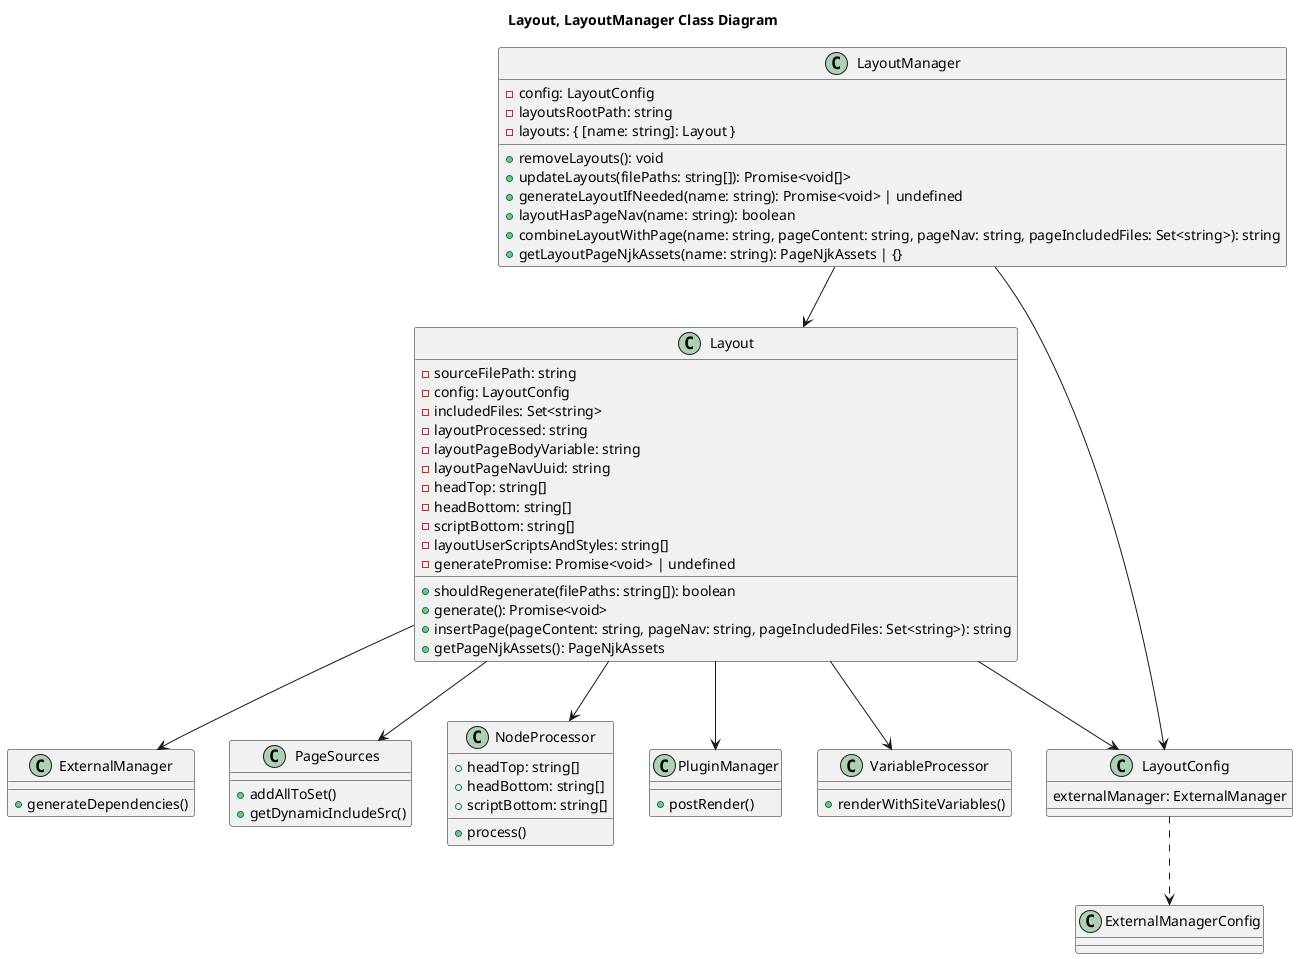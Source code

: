 @startuml
title Layout, LayoutManager Class Diagram
class Layout {
  - sourceFilePath: string
  - config: LayoutConfig
  - includedFiles: Set<string>
  - layoutProcessed: string
  - layoutPageBodyVariable: string
  - layoutPageNavUuid: string
  - headTop: string[]
  - headBottom: string[]
  - scriptBottom: string[]
  - layoutUserScriptsAndStyles: string[]
  - generatePromise: Promise<void> | undefined

  + shouldRegenerate(filePaths: string[]): boolean
  + generate(): Promise<void>
  + insertPage(pageContent: string, pageNav: string, pageIncludedFiles: Set<string>): string
  + getPageNjkAssets(): PageNjkAssets
}

class LayoutManager {
  - config: LayoutConfig
  - layoutsRootPath: string
  - layouts: { [name: string]: Layout }

  + removeLayouts(): void
  + updateLayouts(filePaths: string[]): Promise<void[]>
  + generateLayoutIfNeeded(name: string): Promise<void> | undefined
  + layoutHasPageNav(name: string): boolean
  + combineLayoutWithPage(name: string, pageContent: string, pageNav: string, pageIncludedFiles: Set<string>): string
  + getLayoutPageNjkAssets(name: string): PageNjkAssets | {}
}

class ExternalManager {
  + generateDependencies()
}

class ExternalManagerConfig {
}

class PageSources {
  + addAllToSet()
  + getDynamicIncludeSrc()
}

class NodeProcessor {
  + process()
  + headTop: string[]
  + headBottom: string[]
  + scriptBottom: string[]
}

class PluginManager {
  + postRender()
}

class VariableProcessor {
  + renderWithSiteVariables()
}

LayoutConfig : externalManager: ExternalManager
LayoutConfig ..> ExternalManagerConfig

Layout --> LayoutConfig
Layout --> PageSources
Layout --> NodeProcessor
Layout --> PluginManager
Layout --> VariableProcessor
Layout --> ExternalManager

LayoutManager --> LayoutConfig
LayoutManager --> Layout

@enduml



